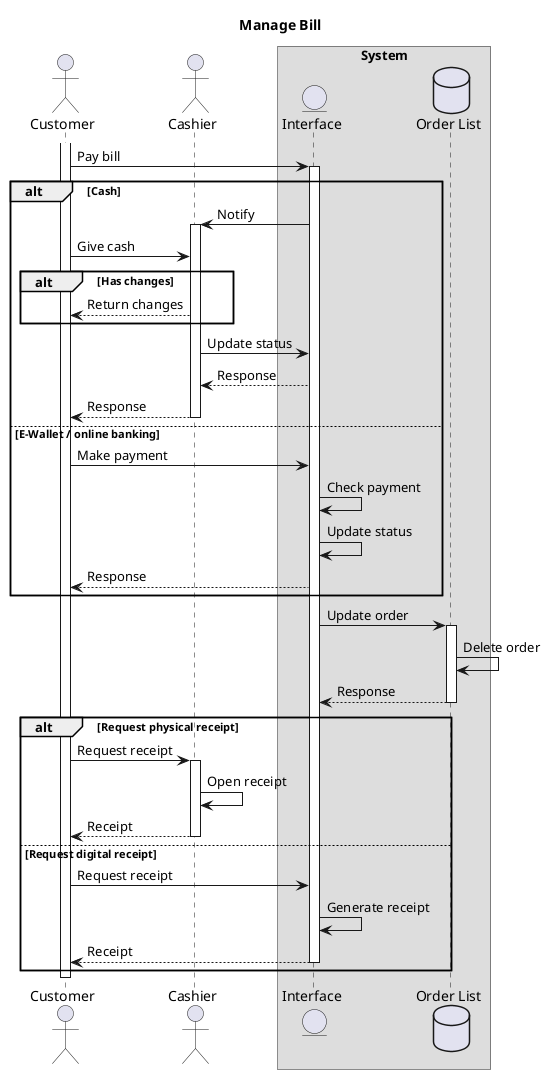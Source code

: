 @startuml Manage Bill

title Manage Bill 

actor Customer
actor Cashier
box System
    entity Interface
    database "Order List" as Orders
end box

activate Customer

Customer -> Interface ++ : Pay bill
alt Cash
    Interface -> Cashier ++ : Notify
    Customer -> Cashier: Give cash
    alt Has changes
        Cashier --> Customer: Return changes
    end
    Cashier -> Interface: Update status
    Interface --> Cashier : Response
    Cashier --> Customer -- : Response
else E-Wallet / online banking
    Customer -> Interface: Make payment
    Interface -> Interface: Check payment
    Interface -> Interface: Update status
    Interface --> Customer: Response
end

Interface -> Orders ++ : Update order
Orders -> Orders: Delete order
return Response

alt Request physical receipt
    Customer -> Cashier ++ : Request receipt
    Cashier -> Cashier: Open receipt
    return Receipt
else Request digital receipt
    Customer -> Interface: Request receipt
    Interface -> Interface: Generate receipt
    return Receipt
end

deactivate Customer

@enduml